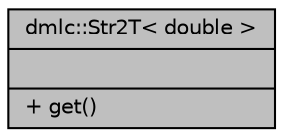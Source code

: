 digraph "dmlc::Str2T&lt; double &gt;"
{
 // LATEX_PDF_SIZE
  edge [fontname="Helvetica",fontsize="10",labelfontname="Helvetica",labelfontsize="10"];
  node [fontname="Helvetica",fontsize="10",shape=record];
  Node1 [label="{dmlc::Str2T\< double \>\n||+ get()\l}",height=0.2,width=0.4,color="black", fillcolor="grey75", style="filled", fontcolor="black",tooltip="Template specialization of Str2T<> interface for double type."];
}
